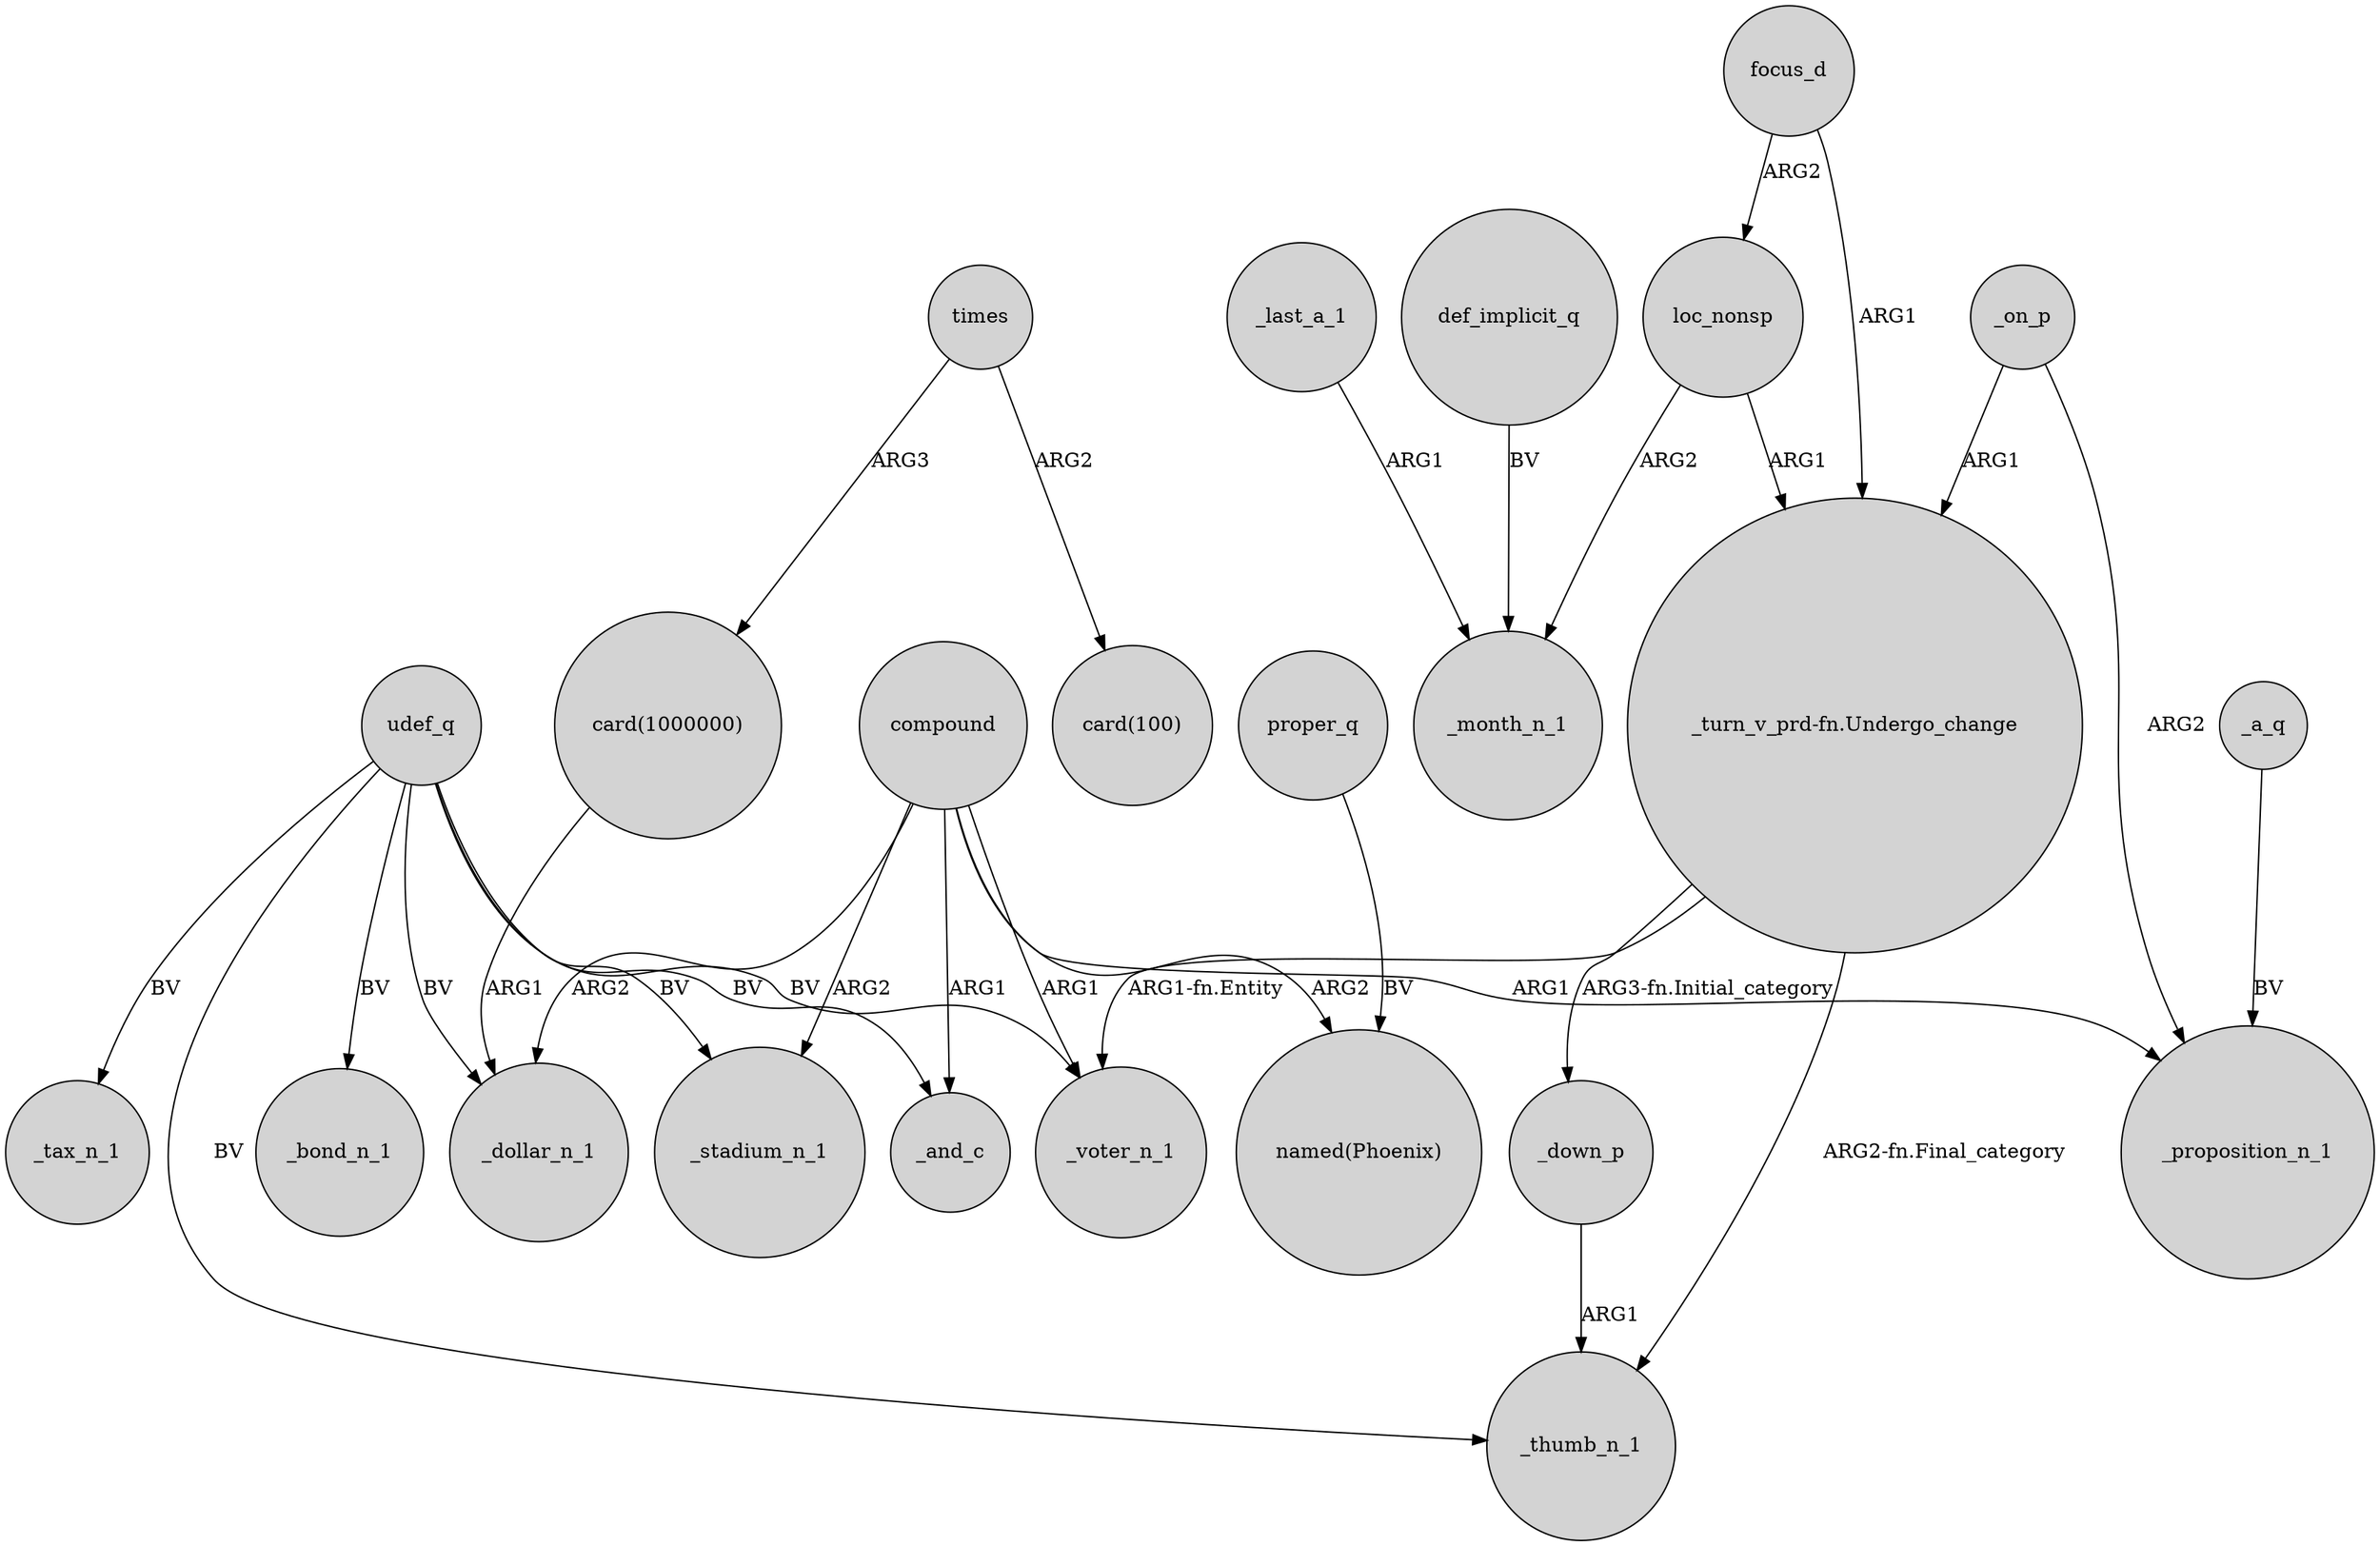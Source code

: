 digraph {
	node [shape=circle style=filled]
	compound -> _and_c [label=ARG1]
	def_implicit_q -> _month_n_1 [label=BV]
	compound -> _proposition_n_1 [label=ARG1]
	udef_q -> _bond_n_1 [label=BV]
	_last_a_1 -> _month_n_1 [label=ARG1]
	compound -> _stadium_n_1 [label=ARG2]
	"_turn_v_prd-fn.Undergo_change" -> _down_p [label="ARG3-fn.Initial_category"]
	proper_q -> "named(Phoenix)" [label=BV]
	focus_d -> "_turn_v_prd-fn.Undergo_change" [label=ARG1]
	_down_p -> _thumb_n_1 [label=ARG1]
	udef_q -> _voter_n_1 [label=BV]
	udef_q -> _tax_n_1 [label=BV]
	times -> "card(1000000)" [label=ARG3]
	_a_q -> _proposition_n_1 [label=BV]
	_on_p -> _proposition_n_1 [label=ARG2]
	_on_p -> "_turn_v_prd-fn.Undergo_change" [label=ARG1]
	compound -> _dollar_n_1 [label=ARG2]
	compound -> "named(Phoenix)" [label=ARG2]
	"_turn_v_prd-fn.Undergo_change" -> _thumb_n_1 [label="ARG2-fn.Final_category"]
	focus_d -> loc_nonsp [label=ARG2]
	udef_q -> _and_c [label=BV]
	times -> "card(100)" [label=ARG2]
	udef_q -> _stadium_n_1 [label=BV]
	loc_nonsp -> _month_n_1 [label=ARG2]
	udef_q -> _thumb_n_1 [label=BV]
	loc_nonsp -> "_turn_v_prd-fn.Undergo_change" [label=ARG1]
	udef_q -> _dollar_n_1 [label=BV]
	"card(1000000)" -> _dollar_n_1 [label=ARG1]
	"_turn_v_prd-fn.Undergo_change" -> _voter_n_1 [label="ARG1-fn.Entity"]
	compound -> _voter_n_1 [label=ARG1]
}
